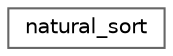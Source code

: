 digraph "Graphical Class Hierarchy"
{
 // LATEX_PDF_SIZE
  bgcolor="transparent";
  edge [fontname=Helvetica,fontsize=10,labelfontname=Helvetica,labelfontsize=10];
  node [fontname=Helvetica,fontsize=10,shape=box,height=0.2,width=0.4];
  rankdir="LR";
  Node0 [id="Node000000",label="natural_sort",height=0.2,width=0.4,color="grey40", fillcolor="white", style="filled",URL="$structFoam_1_1stringOps_1_1natural__sort.html",tooltip=" "];
}
